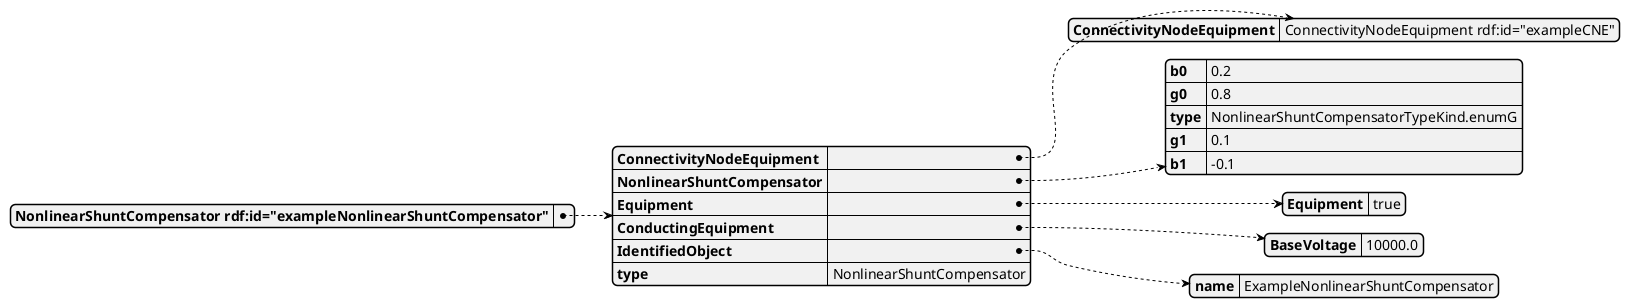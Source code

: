 @startjson
{
  "NonlinearShuntCompensator rdf:id=\"exampleNonlinearShuntCompensator\"": {
    "ConnectivityNodeEquipment": {
      "ConnectivityNodeEquipment": "ConnectivityNodeEquipment rdf:id=\"exampleCNE\""
    },
    "NonlinearShuntCompensator": {
      "b0": "0.2",
      "g0": "0.8",
      "type": "NonlinearShuntCompensatorTypeKind.enumG",
      "g1": "0.1",
      "b1": "-0.1"
    },
    "Equipment": {
      "Equipment": "true"
    },
    "ConductingEquipment": {
      "BaseVoltage": "10000.0"
    },
    "IdentifiedObject": {
      "name": "ExampleNonlinearShuntCompensator"
    },
    "type": "NonlinearShuntCompensator"
  }
}
@endjson
